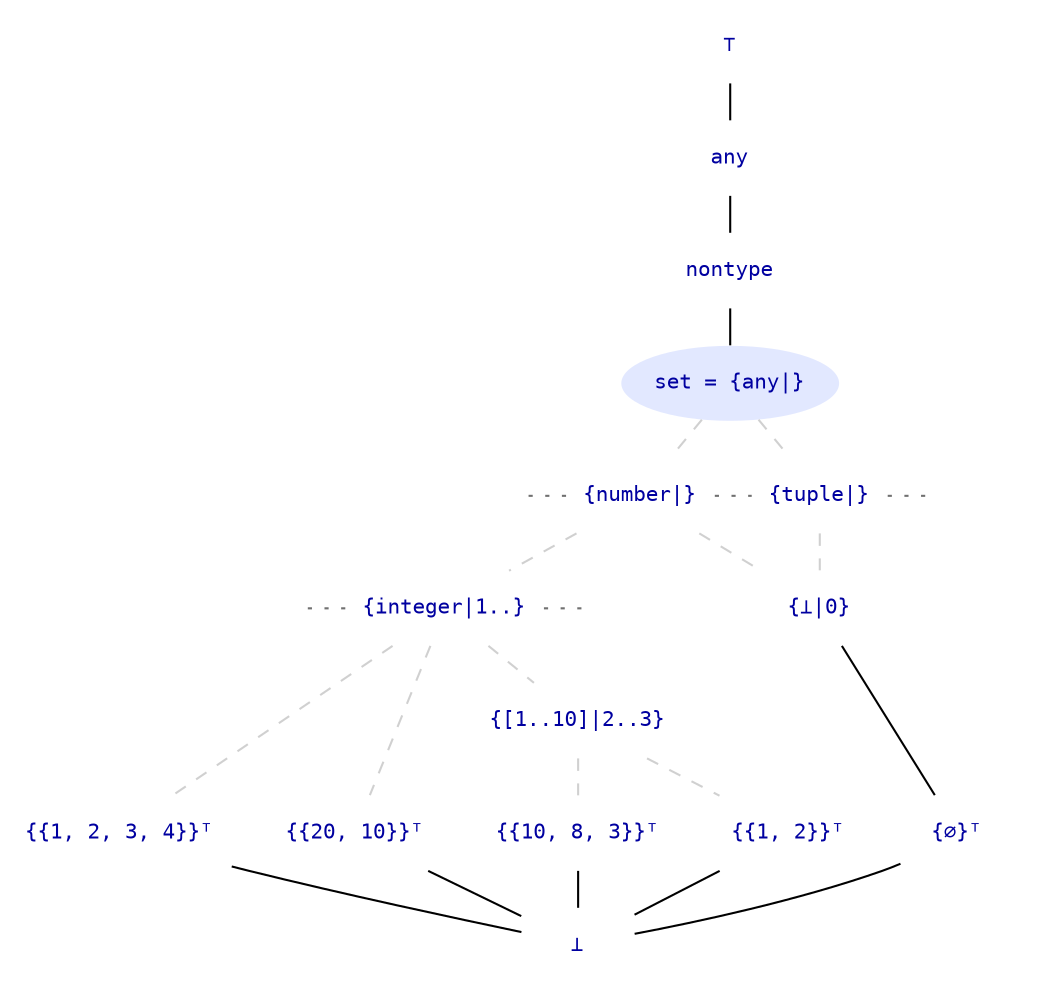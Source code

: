 strict graph "Type lattice: focus on set."
{
	ranksep="0.25";
	node
	[
		shape="plaintext",
		fontname="Consolas",
		fontsize="10",
		fontcolor="#0000A0",
		target="_top"
	];

	/* Labels for the nodes. */
        ⊤ [href="/about-avail/documentation/type-system/types-top.html"];
        any [href="/about-avail/documentation/type-system/types-any.html"];
        nontype [href="/about-avail/documentation/type-system/types-nontype.html"];
	set
	[
		label="set = {any|}",
		href="/about-avail/documentation/type-system/types-set.html",
		shape="ellipse",
		style="filled",
		fillcolor="#E2E8FF",
		peripheries="0"
	];
	"…numbers" [label=""];
	numbers [label="{number|}"];
	tuples [label="{tuple|}"];
	"tuples…" [label=""];
	empty [label="{∅}ᵀ"];
	integers [label="{integer|1..}"];
	"…integers" [label=""];
	"integers…" [label=""];
	⊥ [href="/about-avail/documentation/type-system/types-bottom.html"];

	/* Connectivity. */
	⊤ -- any -- nontype -- set;
	{rank="same"; "…numbers" numbers tuples "tuples…"};
	set -- {numbers tuples} [color="#d0d0d0", style="dashed"];
	"…numbers" -- numbers -- tuples -- "tuples…" [color="#707070", style="dotted"];
	numbers -- integers [color="#d0d0d0", style="dashed"];
	{numbers tuples} -- "{⊥|0}" [color="#d0d0d0", style="dashed"];
	"{⊥|0}" -- empty;
	{rank="same"; integers "…integers" "integers…"};
	"…integers" -- integers -- "integers…"
		[color="#707070", style="dotted"];
	integers -- {"{[1..10]|2..3}"} [color="#d0d0d0", style="dashed"];
	{rank="same";
		empty
		"{{1, 2}}ᵀ" "{{10, 8, 3}}ᵀ" "{{1, 2, 3, 4}}ᵀ" "{{20, 10}}ᵀ"};
	integers -- {"{{1, 2, 3, 4}}ᵀ" "{{20, 10}}ᵀ"}
		[color="#d0d0d0", style="dashed"];
	"{[1..10]|2..3}" -- {"{{1, 2}}ᵀ" "{{10, 8, 3}}ᵀ"}
		[color="#d0d0d0", style="dashed"];
	{"{{1, 2}}ᵀ" "{{10, 8, 3}}ᵀ" "{{1, 2, 3, 4}}ᵀ" "{{20, 10}}ᵀ"} -- ⊥;
	
	empty -- ⊥;
}
